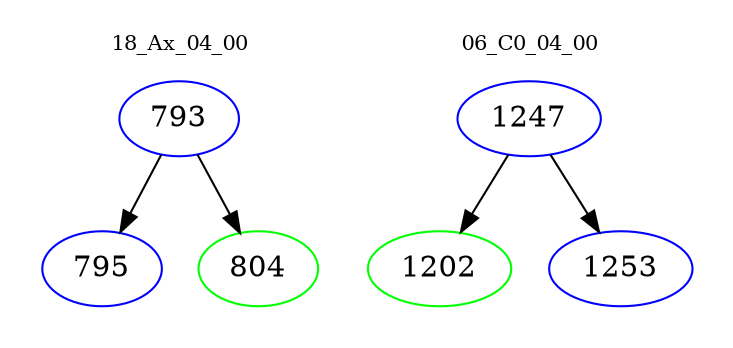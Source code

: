 digraph{
subgraph cluster_0 {
color = white
label = "18_Ax_04_00";
fontsize=10;
T0_793 [label="793", color="blue"]
T0_793 -> T0_795 [color="black"]
T0_795 [label="795", color="blue"]
T0_793 -> T0_804 [color="black"]
T0_804 [label="804", color="green"]
}
subgraph cluster_1 {
color = white
label = "06_C0_04_00";
fontsize=10;
T1_1247 [label="1247", color="blue"]
T1_1247 -> T1_1202 [color="black"]
T1_1202 [label="1202", color="green"]
T1_1247 -> T1_1253 [color="black"]
T1_1253 [label="1253", color="blue"]
}
}
